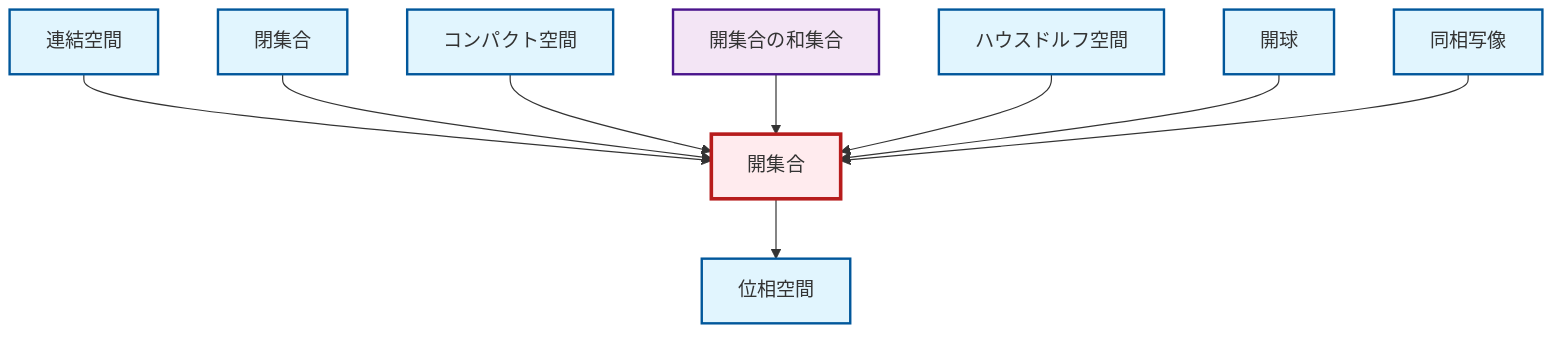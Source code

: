 graph TD
    classDef definition fill:#e1f5fe,stroke:#01579b,stroke-width:2px
    classDef theorem fill:#f3e5f5,stroke:#4a148c,stroke-width:2px
    classDef axiom fill:#fff3e0,stroke:#e65100,stroke-width:2px
    classDef example fill:#e8f5e9,stroke:#1b5e20,stroke-width:2px
    classDef current fill:#ffebee,stroke:#b71c1c,stroke-width:3px
    def-open-set["開集合"]:::definition
    def-topological-space["位相空間"]:::definition
    def-hausdorff["ハウスドルフ空間"]:::definition
    def-compact["コンパクト空間"]:::definition
    thm-union-open-sets["開集合の和集合"]:::theorem
    def-homeomorphism["同相写像"]:::definition
    def-connected["連結空間"]:::definition
    def-open-ball["開球"]:::definition
    def-closed-set["閉集合"]:::definition
    def-connected --> def-open-set
    def-closed-set --> def-open-set
    def-compact --> def-open-set
    thm-union-open-sets --> def-open-set
    def-hausdorff --> def-open-set
    def-open-ball --> def-open-set
    def-open-set --> def-topological-space
    def-homeomorphism --> def-open-set
    class def-open-set current